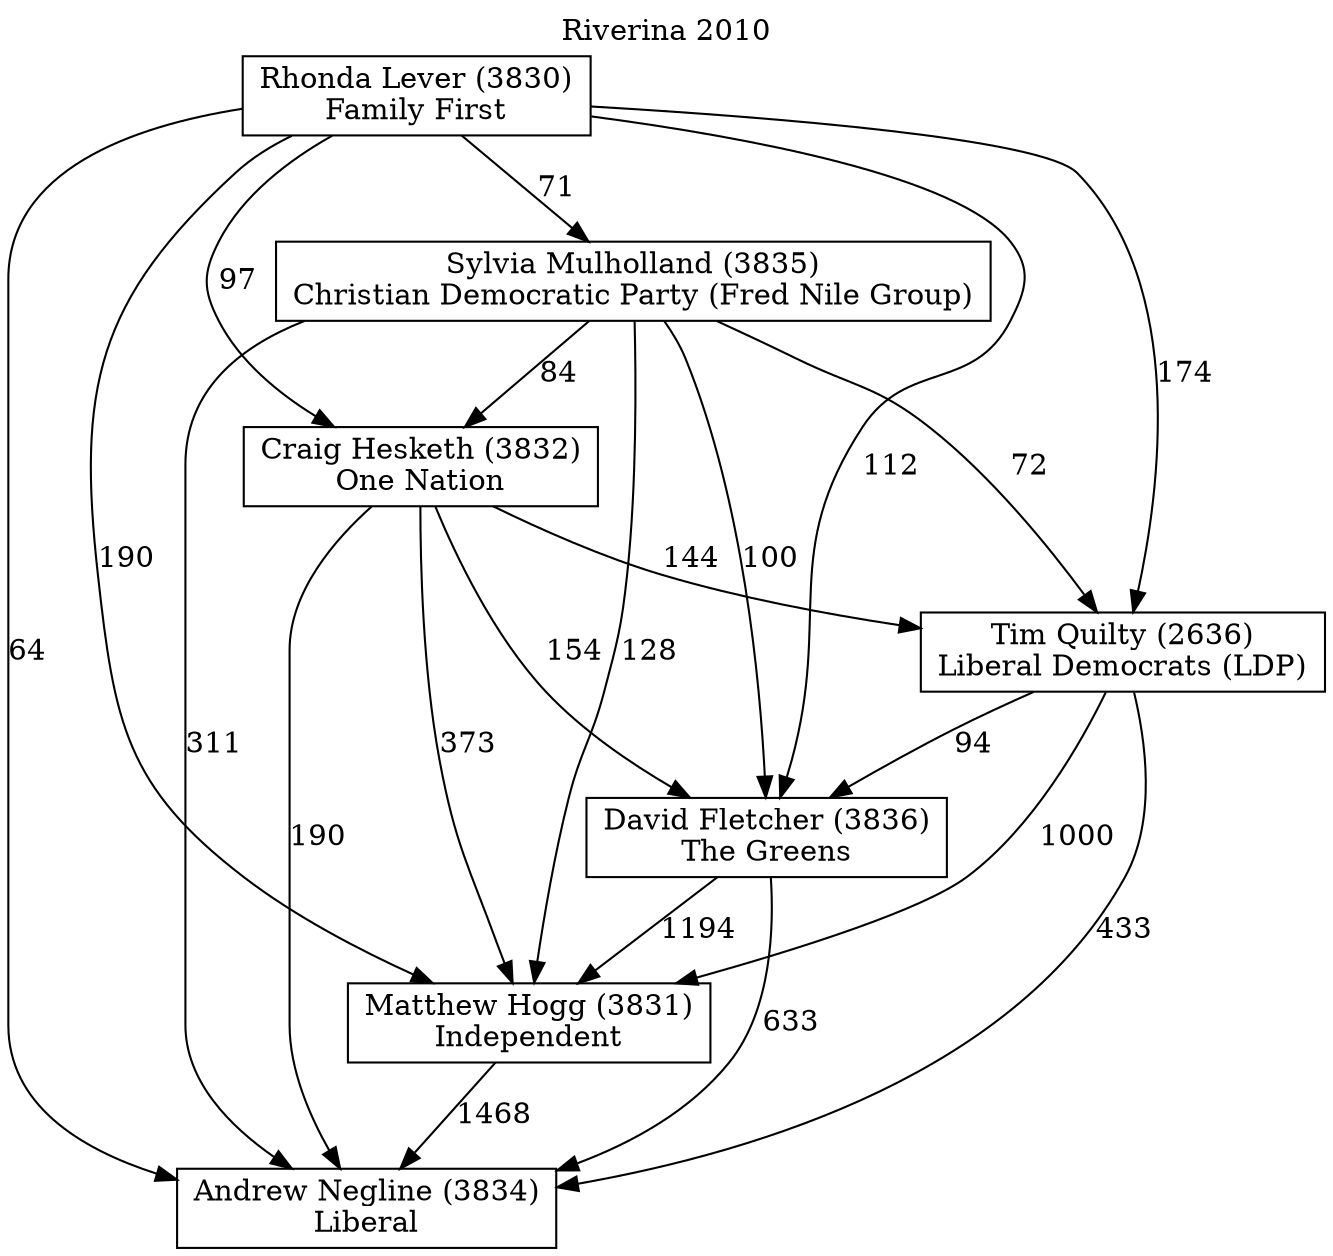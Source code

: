// House preference flow
digraph "Andrew Negline (3834)_Riverina_2010" {
	graph [label="Riverina 2010" labelloc=t mclimit=10]
	node [shape=box]
	"Andrew Negline (3834)" [label="Andrew Negline (3834)
Liberal"]
	"Matthew Hogg (3831)" [label="Matthew Hogg (3831)
Independent"]
	"David Fletcher (3836)" [label="David Fletcher (3836)
The Greens"]
	"Tim Quilty (2636)" [label="Tim Quilty (2636)
Liberal Democrats (LDP)"]
	"Craig Hesketh (3832)" [label="Craig Hesketh (3832)
One Nation"]
	"Sylvia Mulholland (3835)" [label="Sylvia Mulholland (3835)
Christian Democratic Party (Fred Nile Group)"]
	"Rhonda Lever (3830)" [label="Rhonda Lever (3830)
Family First"]
	"Matthew Hogg (3831)" -> "Andrew Negline (3834)" [label=1468]
	"David Fletcher (3836)" -> "Matthew Hogg (3831)" [label=1194]
	"Tim Quilty (2636)" -> "David Fletcher (3836)" [label=94]
	"Craig Hesketh (3832)" -> "Tim Quilty (2636)" [label=144]
	"Sylvia Mulholland (3835)" -> "Craig Hesketh (3832)" [label=84]
	"Rhonda Lever (3830)" -> "Sylvia Mulholland (3835)" [label=71]
	"David Fletcher (3836)" -> "Andrew Negline (3834)" [label=633]
	"Tim Quilty (2636)" -> "Andrew Negline (3834)" [label=433]
	"Craig Hesketh (3832)" -> "Andrew Negline (3834)" [label=190]
	"Sylvia Mulholland (3835)" -> "Andrew Negline (3834)" [label=311]
	"Rhonda Lever (3830)" -> "Andrew Negline (3834)" [label=64]
	"Rhonda Lever (3830)" -> "Craig Hesketh (3832)" [label=97]
	"Sylvia Mulholland (3835)" -> "Tim Quilty (2636)" [label=72]
	"Rhonda Lever (3830)" -> "Tim Quilty (2636)" [label=174]
	"Craig Hesketh (3832)" -> "David Fletcher (3836)" [label=154]
	"Sylvia Mulholland (3835)" -> "David Fletcher (3836)" [label=100]
	"Rhonda Lever (3830)" -> "David Fletcher (3836)" [label=112]
	"Tim Quilty (2636)" -> "Matthew Hogg (3831)" [label=1000]
	"Craig Hesketh (3832)" -> "Matthew Hogg (3831)" [label=373]
	"Sylvia Mulholland (3835)" -> "Matthew Hogg (3831)" [label=128]
	"Rhonda Lever (3830)" -> "Matthew Hogg (3831)" [label=190]
}
